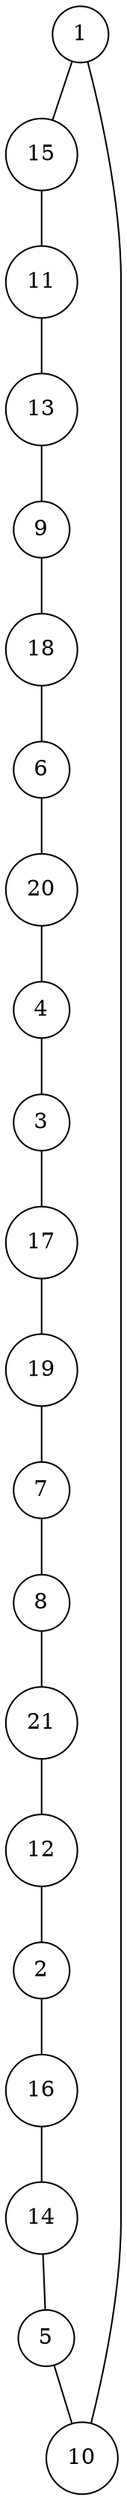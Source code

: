 graph random1249620 {
	node [shape=circle fillcolor=white]
	1 [ pos = "0.808921,1.945435!"]
	2 [ pos = "0.037210,0.373511!"]
	3 [ pos = "4.551304,2.099067!"]
	4 [ pos = "4.447591,4.134361!"]
	5 [ pos = "1.467188,1.599564!"]
	6 [ pos = "2.442729,3.858844!"]
	7 [ pos = "3.161632,0.694874!"]
	8 [ pos = "2.263893,1.305826!"]
	9 [ pos = "1.421037,4.869645!"]
	10 [ pos = "1.063204,1.850573!"]
	11 [ pos = "0.063301,4.953246!"]
	12 [ pos = "2.125642,0.136789!"]
	13 [ pos = "0.386666,5.000000!"]
	14 [ pos = "1.449697,1.482774!"]
	15 [ pos = "0.327532,2.917939!"]
	16 [ pos = "1.120274,1.136453!"]
	17 [ pos = "4.863374,1.157483!"]
	18 [ pos = "1.509964,4.243362!"]
	19 [ pos = "3.256550,0.786239!"]
	20 [ pos = "3.206407,4.723738!"]
	21 [ pos = "2.385803,0.477820!"]

	1 -- 15
	2 -- 16
	3 -- 17
	4 -- 3
	5 -- 10
	6 -- 20
	7 -- 8
	8 -- 21
	9 -- 18
	10 -- 1
	11 -- 13
	12 -- 2
	13 -- 9
	14 -- 5
	15 -- 11
	16 -- 14
	17 -- 19
	18 -- 6
	19 -- 7
	20 -- 4
	21 -- 12
}